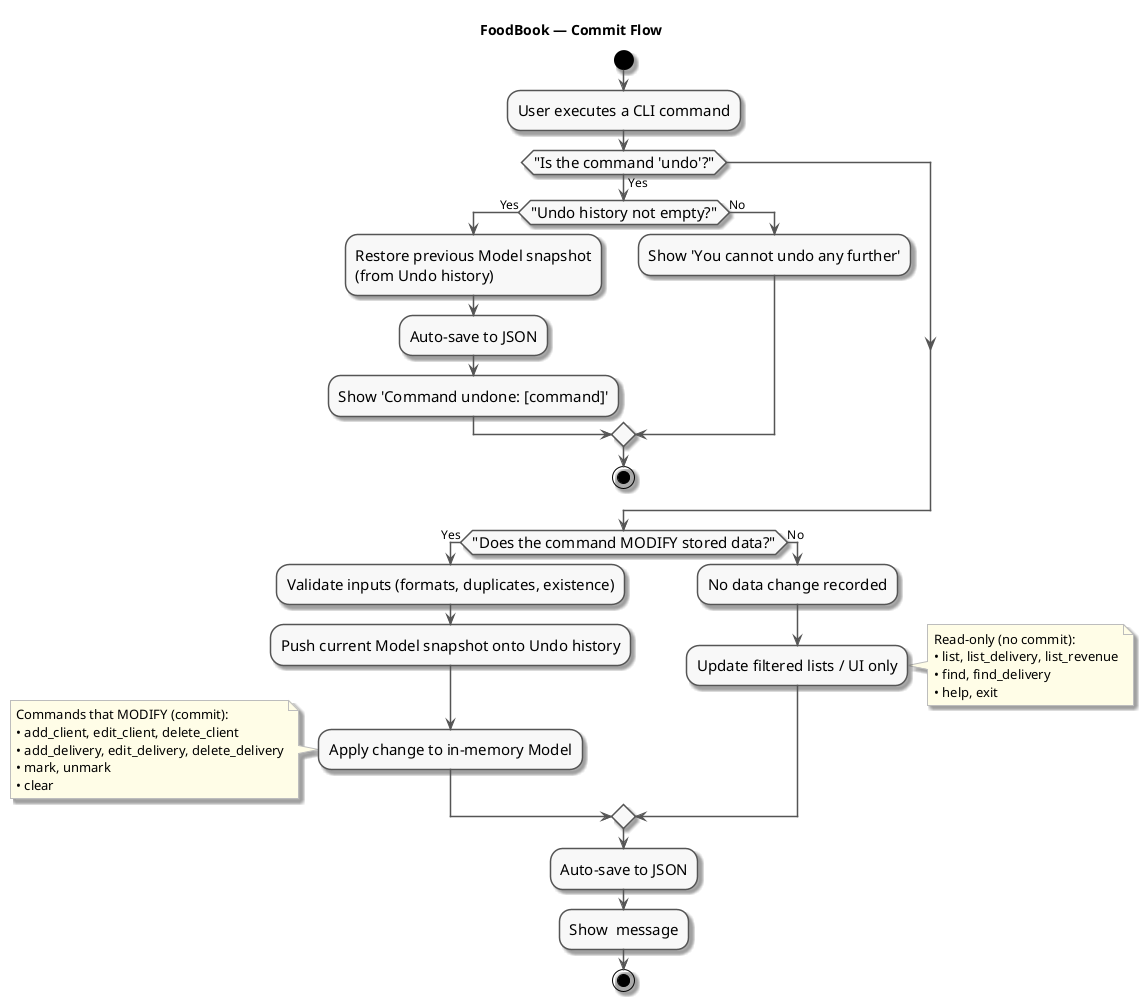 @startuml
skin rose
skinparam ActivityFontSize 15
skinparam ArrowFontSize 12
skinparam ActivityBorderColor #555555
skinparam ActivityBackgroundColor #f8f8f8
skinparam ArrowColor #555555
skinparam NoteBackgroundColor #fffde7
skinparam NoteBorderColor #bdbdbd
title FoodBook — Commit Flow

start
:User executes a CLI command;

' 1) Handle UNDO explicitly (no Redo feature in app)
if ("Is the command 'undo'?") then (Yes)
  if ("Undo history not empty?") then (Yes)
    :Restore previous Model snapshot\n(from Undo history);
    :Auto-save to JSON;
    :Show 'Command undone: [command]';
  else (No)
    :Show 'You cannot undo any further';
  endif
  stop
endif

' 2) For non-undo commands, check if they modify data
if ("Does the command MODIFY stored data?") then (Yes)
  :Validate inputs (formats, duplicates, existence);
  :Push current Model snapshot onto Undo history;
  :Apply change to in-memory Model;
  note left
    Commands that MODIFY (commit):
    • add_client, edit_client, delete_client
    • add_delivery, edit_delivery, delete_delivery
    • mark, unmark
    • clear
  end note
else (No)
  :No data change recorded;
  :Update filtered lists / UI only;
  note right
    Read-only (no commit):
    • list, list_delivery, list_revenue
    • find, find_delivery
    • help, exit
  end note
endif
:Auto-save to JSON;
:Show  message;
stop
@enduml

